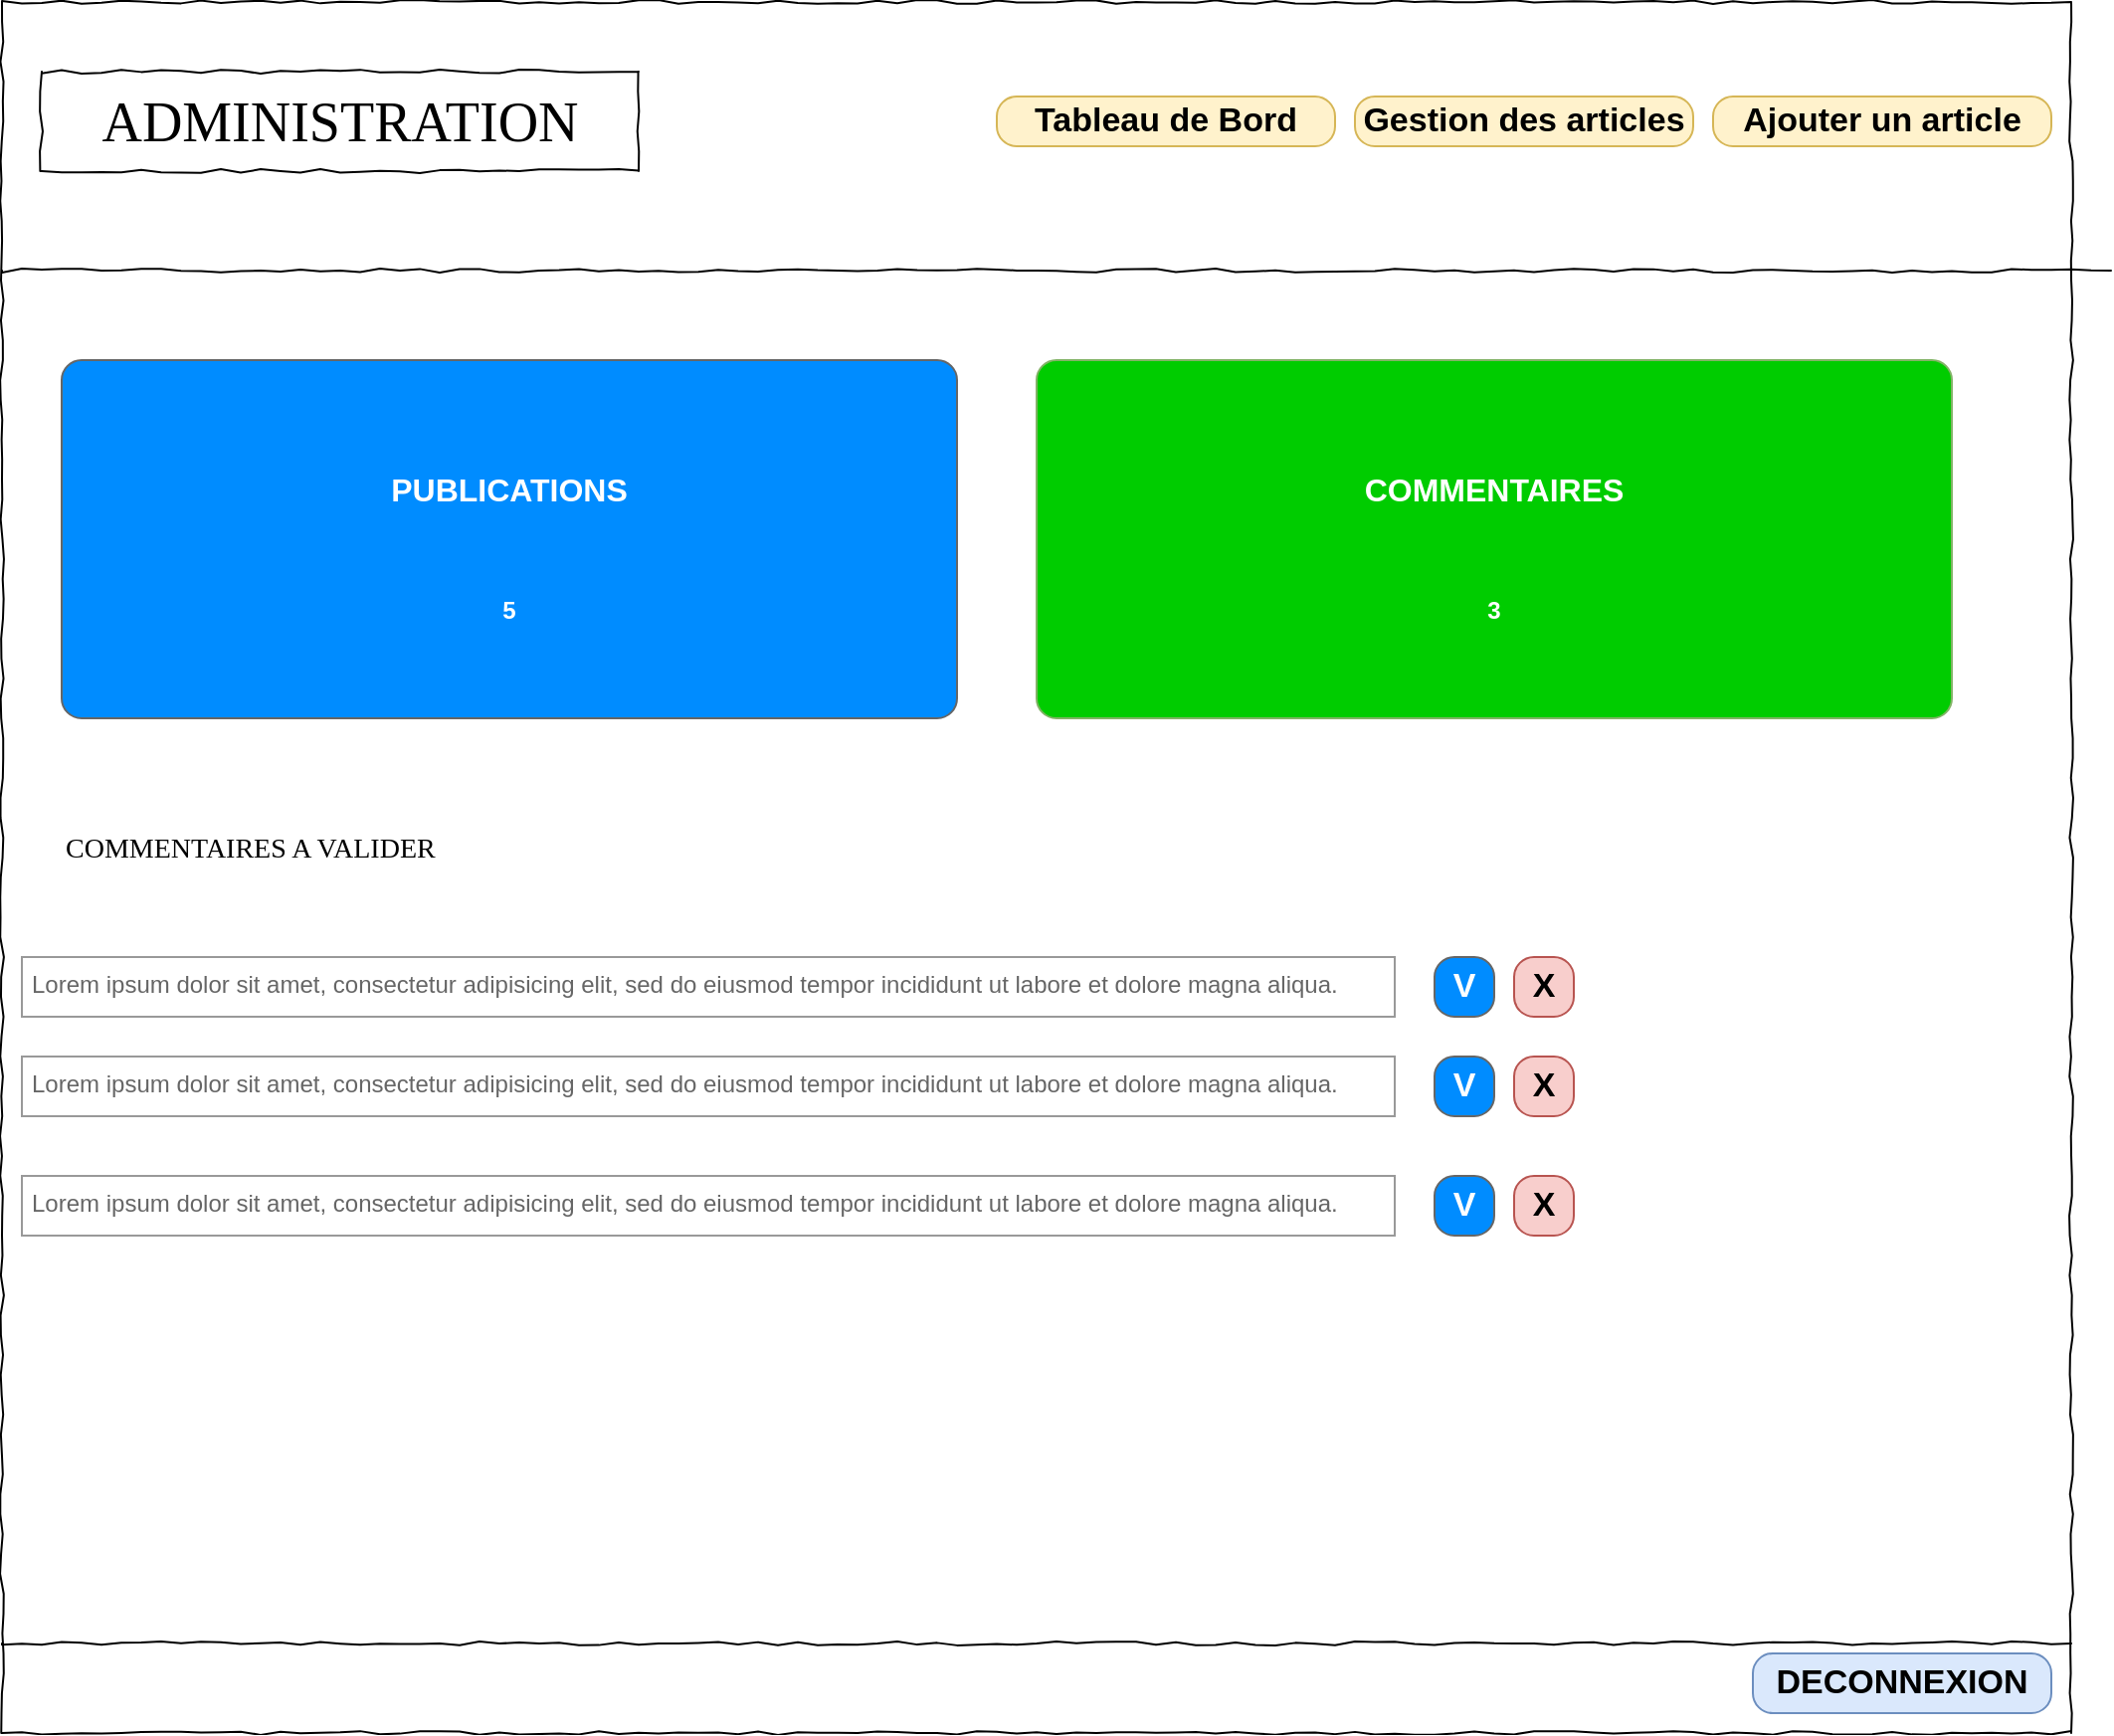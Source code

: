 <mxfile version="15.8.7" type="device"><diagram name="Page-1" id="03018318-947c-dd8e-b7a3-06fadd420f32"><mxGraphModel dx="1342" dy="977" grid="1" gridSize="10" guides="1" tooltips="1" connect="1" arrows="1" fold="1" page="1" pageScale="1" pageWidth="1100" pageHeight="850" background="none" math="0" shadow="0"><root><mxCell id="0"/><mxCell id="1" parent="0"/><mxCell id="677b7b8949515195-1" value="" style="whiteSpace=wrap;html=1;rounded=0;shadow=0;labelBackgroundColor=none;strokeColor=#000000;strokeWidth=1;fillColor=none;fontFamily=Verdana;fontSize=12;fontColor=#000000;align=center;comic=1;" parent="1" vertex="1"><mxGeometry x="20" y="10" width="1040" height="870" as="geometry"/></mxCell><mxCell id="677b7b8949515195-2" value="ADMINISTRATION" style="whiteSpace=wrap;html=1;rounded=0;shadow=0;labelBackgroundColor=none;strokeWidth=1;fontFamily=Verdana;fontSize=28;align=center;comic=1;" parent="1" vertex="1"><mxGeometry x="40" y="45" width="300" height="50" as="geometry"/></mxCell><mxCell id="677b7b8949515195-9" value="" style="line;strokeWidth=1;html=1;rounded=0;shadow=0;labelBackgroundColor=none;fillColor=none;fontFamily=Verdana;fontSize=14;fontColor=#000000;align=center;comic=1;" parent="1" vertex="1"><mxGeometry x="20" y="140" width="1060" height="10" as="geometry"/></mxCell><mxCell id="xzs8r6FzxE3bSvaAmANh-6" value="" style="line;strokeWidth=1;html=1;rounded=0;shadow=0;labelBackgroundColor=none;fillColor=none;fontFamily=Verdana;fontSize=14;fontColor=#000000;align=center;comic=1;" parent="1" vertex="1"><mxGeometry x="20" y="830" width="1040" height="10" as="geometry"/></mxCell><mxCell id="xzs8r6FzxE3bSvaAmANh-18" value="Lorem ipsum dolor sit amet, consectetur adipisicing elit, sed do eiusmod tempor incididunt ut labore et dolore magna aliqua.&amp;nbsp;" style="strokeWidth=1;shadow=0;dashed=0;align=center;html=1;shape=mxgraph.mockup.forms.rrect;fillColor=#ffffff;rSize=0;fontColor=#666666;align=left;spacingLeft=3;strokeColor=#999999;verticalAlign=top;whiteSpace=wrap;" parent="1" vertex="1"><mxGeometry x="30" y="490" width="690" height="30" as="geometry"/></mxCell><mxCell id="xzs8r6FzxE3bSvaAmANh-20" value="Lorem ipsum dolor sit amet, consectetur adipisicing elit, sed do eiusmod tempor incididunt ut labore et dolore magna aliqua.&amp;nbsp;" style="strokeWidth=1;shadow=0;dashed=0;align=center;html=1;shape=mxgraph.mockup.forms.rrect;fillColor=#ffffff;rSize=0;fontColor=#666666;align=left;spacingLeft=3;strokeColor=#999999;verticalAlign=top;whiteSpace=wrap;" parent="1" vertex="1"><mxGeometry x="30" y="540" width="690" height="30" as="geometry"/></mxCell><mxCell id="xzs8r6FzxE3bSvaAmANh-21" value="Lorem ipsum dolor sit amet, consectetur adipisicing elit, sed do eiusmod tempor incididunt ut labore et dolore magna aliqua.&amp;nbsp;" style="strokeWidth=1;shadow=0;dashed=0;align=center;html=1;shape=mxgraph.mockup.forms.rrect;fillColor=#ffffff;rSize=0;fontColor=#666666;align=left;spacingLeft=3;strokeColor=#999999;verticalAlign=top;whiteSpace=wrap;" parent="1" vertex="1"><mxGeometry x="30" y="600" width="690" height="30" as="geometry"/></mxCell><mxCell id="xzs8r6FzxE3bSvaAmANh-26" value="COMMENTAIRES A VALIDER" style="text;html=1;points=[];align=left;verticalAlign=top;spacingTop=-4;fontSize=14;fontFamily=Verdana;" parent="1" vertex="1"><mxGeometry x="50" y="425" width="200" height="30" as="geometry"/></mxCell><mxCell id="xzs8r6FzxE3bSvaAmANh-30" value="V" style="strokeWidth=1;shadow=0;dashed=0;align=center;html=1;shape=mxgraph.mockup.buttons.button;strokeColor=#666666;fontColor=#ffffff;mainText=;buttonStyle=round;fontSize=17;fontStyle=1;fillColor=#008cff;whiteSpace=wrap;" parent="1" vertex="1"><mxGeometry x="740" y="490" width="30" height="30" as="geometry"/></mxCell><mxCell id="xzs8r6FzxE3bSvaAmANh-31" value="V" style="strokeWidth=1;shadow=0;dashed=0;align=center;html=1;shape=mxgraph.mockup.buttons.button;strokeColor=#666666;fontColor=#ffffff;mainText=;buttonStyle=round;fontSize=17;fontStyle=1;fillColor=#008cff;whiteSpace=wrap;" parent="1" vertex="1"><mxGeometry x="740" y="540" width="30" height="30" as="geometry"/></mxCell><mxCell id="xzs8r6FzxE3bSvaAmANh-32" value="V" style="strokeWidth=1;shadow=0;dashed=0;align=center;html=1;shape=mxgraph.mockup.buttons.button;strokeColor=#666666;fontColor=#ffffff;mainText=;buttonStyle=round;fontSize=17;fontStyle=1;fillColor=#008cff;whiteSpace=wrap;" parent="1" vertex="1"><mxGeometry x="740" y="600" width="30" height="30" as="geometry"/></mxCell><mxCell id="xzs8r6FzxE3bSvaAmANh-33" value="X" style="strokeWidth=1;shadow=0;dashed=0;align=center;html=1;shape=mxgraph.mockup.buttons.button;strokeColor=#b85450;mainText=;buttonStyle=round;fontSize=17;fontStyle=1;fillColor=#f8cecc;whiteSpace=wrap;" parent="1" vertex="1"><mxGeometry x="780" y="490" width="30" height="30" as="geometry"/></mxCell><mxCell id="xzs8r6FzxE3bSvaAmANh-34" value="X" style="strokeWidth=1;shadow=0;dashed=0;align=center;html=1;shape=mxgraph.mockup.buttons.button;strokeColor=#b85450;mainText=;buttonStyle=round;fontSize=17;fontStyle=1;fillColor=#f8cecc;whiteSpace=wrap;" parent="1" vertex="1"><mxGeometry x="780" y="540" width="30" height="30" as="geometry"/></mxCell><mxCell id="xzs8r6FzxE3bSvaAmANh-35" value="X" style="strokeWidth=1;shadow=0;dashed=0;align=center;html=1;shape=mxgraph.mockup.buttons.button;strokeColor=#b85450;mainText=;buttonStyle=round;fontSize=17;fontStyle=1;fillColor=#f8cecc;whiteSpace=wrap;" parent="1" vertex="1"><mxGeometry x="780" y="600" width="30" height="30" as="geometry"/></mxCell><mxCell id="xzs8r6FzxE3bSvaAmANh-37" value="" style="strokeWidth=1;shadow=0;dashed=0;align=center;html=1;shape=mxgraph.mockup.buttons.multiButton;fillColor=#008cff;strokeColor=#666666;mainText=;subText=;" parent="1" vertex="1"><mxGeometry x="50" y="190" width="450" height="180" as="geometry"/></mxCell><mxCell id="xzs8r6FzxE3bSvaAmANh-38" value="PUBLICATIONS" style="strokeWidth=1;shadow=0;dashed=0;align=center;html=1;shape=mxgraph.mockup.anchor;fontSize=16;fontColor=#ffffff;fontStyle=1;whiteSpace=wrap;" parent="xzs8r6FzxE3bSvaAmANh-37" vertex="1"><mxGeometry y="28.8" width="450" height="72" as="geometry"/></mxCell><mxCell id="xzs8r6FzxE3bSvaAmANh-39" value="5" style="strokeWidth=1;shadow=0;dashed=0;align=center;html=1;shape=mxgraph.mockup.anchor;fontSize=12;fontColor=#ffffff;fontStyle=1;whiteSpace=wrap;" parent="xzs8r6FzxE3bSvaAmANh-37" vertex="1"><mxGeometry y="108" width="450" height="36" as="geometry"/></mxCell><mxCell id="xzs8r6FzxE3bSvaAmANh-41" value="" style="strokeWidth=1;shadow=0;dashed=0;align=center;html=1;shape=mxgraph.mockup.buttons.multiButton;strokeColor=#82b366;mainText=;subText=;fillColor=#00CC00;" parent="1" vertex="1"><mxGeometry x="540" y="190" width="460" height="180" as="geometry"/></mxCell><mxCell id="xzs8r6FzxE3bSvaAmANh-42" value="COMMENTAIRES" style="strokeWidth=1;shadow=0;dashed=0;align=center;html=1;shape=mxgraph.mockup.anchor;fontSize=16;fontColor=#ffffff;fontStyle=1;whiteSpace=wrap;" parent="xzs8r6FzxE3bSvaAmANh-41" vertex="1"><mxGeometry y="28.8" width="460.0" height="72" as="geometry"/></mxCell><mxCell id="xzs8r6FzxE3bSvaAmANh-43" value="3" style="strokeWidth=1;shadow=0;dashed=0;align=center;html=1;shape=mxgraph.mockup.anchor;fontSize=12;fontColor=#ffffff;fontStyle=1;whiteSpace=wrap;" parent="xzs8r6FzxE3bSvaAmANh-41" vertex="1"><mxGeometry y="108" width="460.0" height="36" as="geometry"/></mxCell><mxCell id="xzs8r6FzxE3bSvaAmANh-45" value="Tableau de Bord" style="strokeWidth=1;shadow=0;dashed=0;align=center;html=1;shape=mxgraph.mockup.buttons.button;strokeColor=#d6b656;mainText=;buttonStyle=round;fontSize=17;fontStyle=1;fillColor=#fff2cc;whiteSpace=wrap;" parent="1" vertex="1"><mxGeometry x="520" y="57.5" width="170" height="25" as="geometry"/></mxCell><mxCell id="xzs8r6FzxE3bSvaAmANh-46" value="DECONNEXION" style="strokeWidth=1;shadow=0;dashed=0;align=center;html=1;shape=mxgraph.mockup.buttons.button;strokeColor=#6c8ebf;mainText=;buttonStyle=round;fontSize=17;fontStyle=1;fillColor=#dae8fc;whiteSpace=wrap;" parent="1" vertex="1"><mxGeometry x="900" y="840" width="150" height="30" as="geometry"/></mxCell><mxCell id="NAgRQqm-FOyqQHPxEd4R-1" value="Gestion des articles" style="strokeWidth=1;shadow=0;dashed=0;align=center;html=1;shape=mxgraph.mockup.buttons.button;strokeColor=#d6b656;mainText=;buttonStyle=round;fontSize=17;fontStyle=1;fillColor=#fff2cc;whiteSpace=wrap;" vertex="1" parent="1"><mxGeometry x="700" y="57.5" width="170" height="25" as="geometry"/></mxCell><mxCell id="NAgRQqm-FOyqQHPxEd4R-2" value="Ajouter un article" style="strokeWidth=1;shadow=0;dashed=0;align=center;html=1;shape=mxgraph.mockup.buttons.button;strokeColor=#d6b656;mainText=;buttonStyle=round;fontSize=17;fontStyle=1;fillColor=#fff2cc;whiteSpace=wrap;" vertex="1" parent="1"><mxGeometry x="880" y="57.5" width="170" height="25" as="geometry"/></mxCell></root></mxGraphModel></diagram></mxfile>